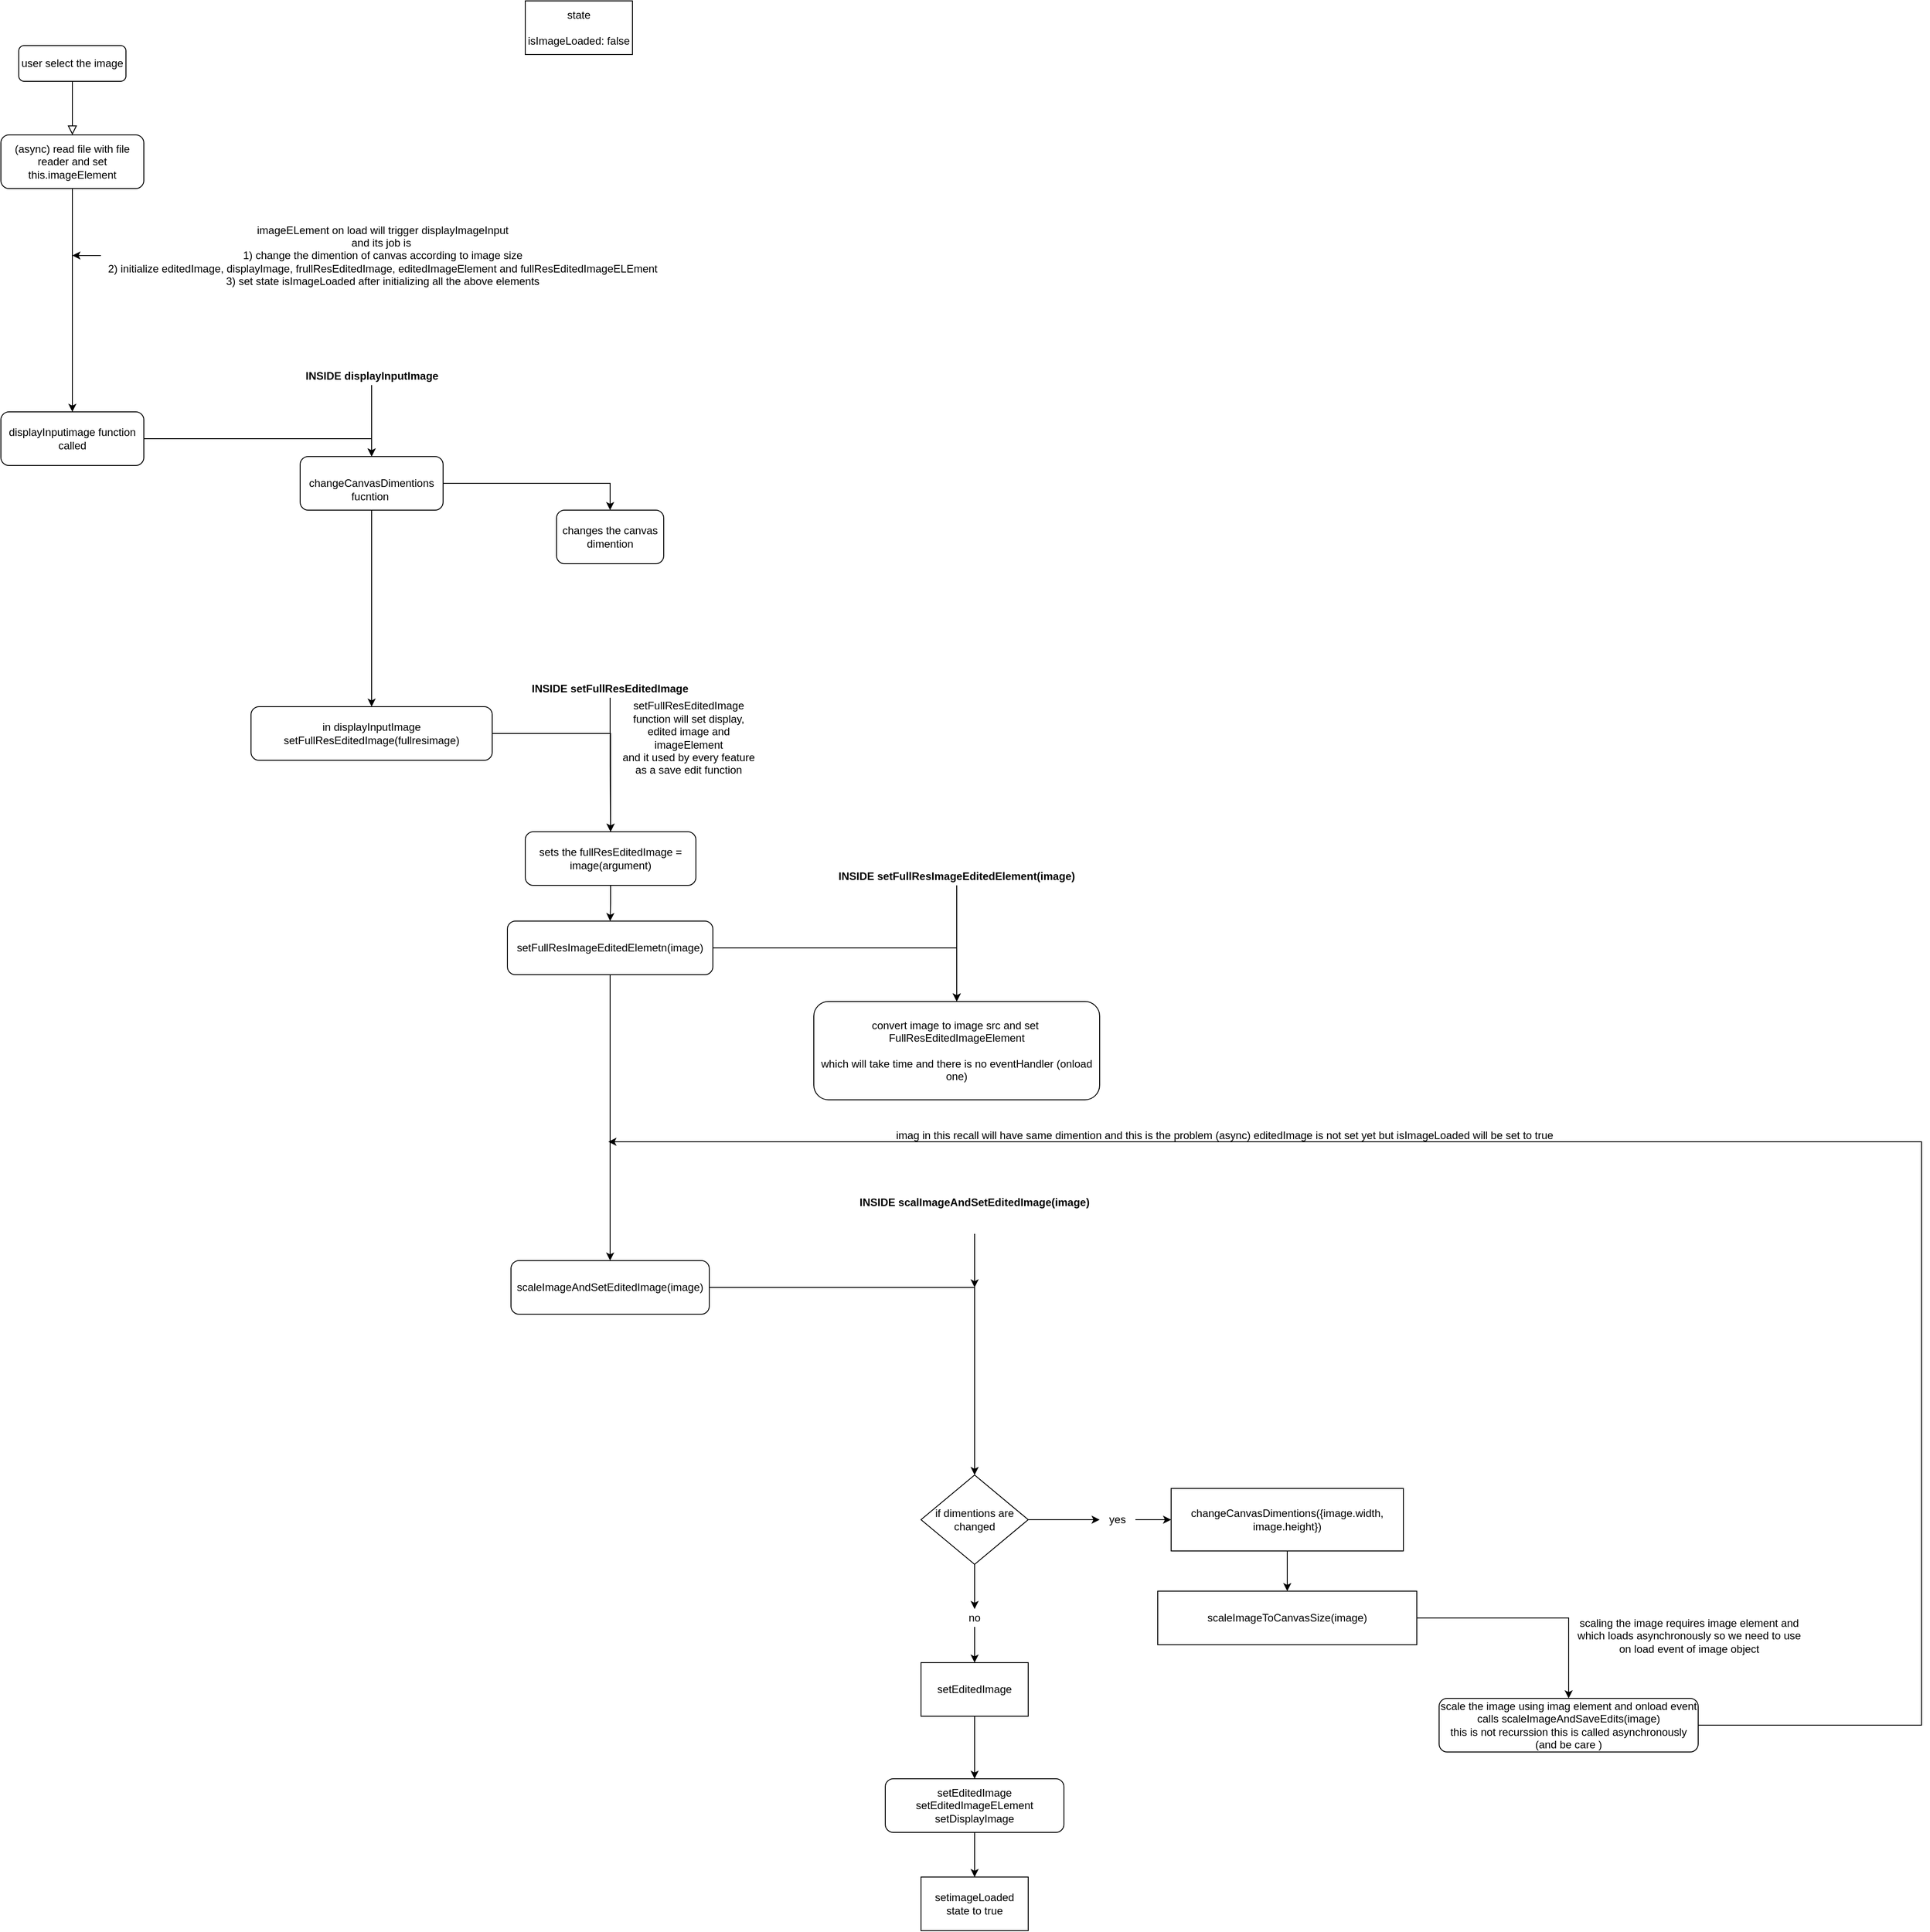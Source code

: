 <mxfile version="13.6.10" type="github">
  <diagram id="C5RBs43oDa-KdzZeNtuy" name="Page-1">
    <mxGraphModel dx="1038" dy="580" grid="1" gridSize="10" guides="1" tooltips="1" connect="1" arrows="1" fold="1" page="1" pageScale="1" pageWidth="827" pageHeight="1169" math="0" shadow="0">
      <root>
        <mxCell id="WIyWlLk6GJQsqaUBKTNV-0" />
        <mxCell id="WIyWlLk6GJQsqaUBKTNV-1" parent="WIyWlLk6GJQsqaUBKTNV-0" />
        <mxCell id="WIyWlLk6GJQsqaUBKTNV-2" value="" style="rounded=0;html=1;jettySize=auto;orthogonalLoop=1;fontSize=11;endArrow=block;endFill=0;endSize=8;strokeWidth=1;shadow=0;labelBackgroundColor=none;edgeStyle=orthogonalEdgeStyle;" parent="WIyWlLk6GJQsqaUBKTNV-1" source="WIyWlLk6GJQsqaUBKTNV-3" target="NL-iQvpmblvvPp2dX9uP-1" edge="1">
          <mxGeometry relative="1" as="geometry">
            <mxPoint x="220" y="170" as="targetPoint" />
          </mxGeometry>
        </mxCell>
        <mxCell id="WIyWlLk6GJQsqaUBKTNV-3" value="user select the image" style="rounded=1;whiteSpace=wrap;html=1;fontSize=12;glass=0;strokeWidth=1;shadow=0;" parent="WIyWlLk6GJQsqaUBKTNV-1" vertex="1">
          <mxGeometry x="140" y="50" width="120" height="40" as="geometry" />
        </mxCell>
        <mxCell id="NL-iQvpmblvvPp2dX9uP-0" value="state&lt;br&gt;&lt;br&gt;isImageLoaded: false&lt;br&gt;" style="rounded=0;whiteSpace=wrap;html=1;" vertex="1" parent="WIyWlLk6GJQsqaUBKTNV-1">
          <mxGeometry x="707" width="120" height="60" as="geometry" />
        </mxCell>
        <mxCell id="NL-iQvpmblvvPp2dX9uP-2" style="edgeStyle=orthogonalEdgeStyle;rounded=0;orthogonalLoop=1;jettySize=auto;html=1;" edge="1" parent="WIyWlLk6GJQsqaUBKTNV-1" source="NL-iQvpmblvvPp2dX9uP-1" target="NL-iQvpmblvvPp2dX9uP-4">
          <mxGeometry relative="1" as="geometry">
            <mxPoint x="220" y="390" as="targetPoint" />
          </mxGeometry>
        </mxCell>
        <mxCell id="NL-iQvpmblvvPp2dX9uP-1" value="(async) read file with file reader and set this.imageElement" style="rounded=1;whiteSpace=wrap;html=1;" vertex="1" parent="WIyWlLk6GJQsqaUBKTNV-1">
          <mxGeometry x="120" y="150" width="160" height="60" as="geometry" />
        </mxCell>
        <mxCell id="NL-iQvpmblvvPp2dX9uP-64" style="edgeStyle=orthogonalEdgeStyle;rounded=0;orthogonalLoop=1;jettySize=auto;html=1;" edge="1" parent="WIyWlLk6GJQsqaUBKTNV-1" source="NL-iQvpmblvvPp2dX9uP-3">
          <mxGeometry relative="1" as="geometry">
            <mxPoint x="200" y="285" as="targetPoint" />
          </mxGeometry>
        </mxCell>
        <mxCell id="NL-iQvpmblvvPp2dX9uP-3" value="imageELement on load will trigger displayImageInput&lt;br&gt;and its job is&amp;nbsp;&lt;br&gt;1) change the dimention of canvas according to image size&lt;br&gt;2) initialize editedImage, displayImage, frullResEditedImage, editedImageElement and fullResEditedImageELEment&lt;br&gt;3) set state isImageLoaded after initializing all the above elements" style="text;html=1;align=center;verticalAlign=middle;resizable=0;points=[];autosize=1;" vertex="1" parent="WIyWlLk6GJQsqaUBKTNV-1">
          <mxGeometry x="232" y="250" width="630" height="70" as="geometry" />
        </mxCell>
        <mxCell id="NL-iQvpmblvvPp2dX9uP-18" style="edgeStyle=orthogonalEdgeStyle;rounded=0;orthogonalLoop=1;jettySize=auto;html=1;entryX=0.5;entryY=0;entryDx=0;entryDy=0;" edge="1" parent="WIyWlLk6GJQsqaUBKTNV-1" source="NL-iQvpmblvvPp2dX9uP-4" target="NL-iQvpmblvvPp2dX9uP-8">
          <mxGeometry relative="1" as="geometry" />
        </mxCell>
        <mxCell id="NL-iQvpmblvvPp2dX9uP-4" value="displayInputimage function called" style="rounded=1;whiteSpace=wrap;html=1;" vertex="1" parent="WIyWlLk6GJQsqaUBKTNV-1">
          <mxGeometry x="120" y="460" width="160" height="60" as="geometry" />
        </mxCell>
        <mxCell id="NL-iQvpmblvvPp2dX9uP-12" value="" style="edgeStyle=orthogonalEdgeStyle;rounded=0;orthogonalLoop=1;jettySize=auto;html=1;" edge="1" parent="WIyWlLk6GJQsqaUBKTNV-1" source="NL-iQvpmblvvPp2dX9uP-8" target="NL-iQvpmblvvPp2dX9uP-11">
          <mxGeometry relative="1" as="geometry" />
        </mxCell>
        <mxCell id="NL-iQvpmblvvPp2dX9uP-23" style="edgeStyle=orthogonalEdgeStyle;rounded=0;orthogonalLoop=1;jettySize=auto;html=1;entryX=0.5;entryY=0;entryDx=0;entryDy=0;" edge="1" parent="WIyWlLk6GJQsqaUBKTNV-1" source="NL-iQvpmblvvPp2dX9uP-8" target="NL-iQvpmblvvPp2dX9uP-24">
          <mxGeometry relative="1" as="geometry">
            <mxPoint x="750" y="540" as="targetPoint" />
          </mxGeometry>
        </mxCell>
        <mxCell id="NL-iQvpmblvvPp2dX9uP-8" value="&lt;br&gt;changeCanvasDimentions fucntion&amp;nbsp;" style="whiteSpace=wrap;html=1;rounded=1;" vertex="1" parent="WIyWlLk6GJQsqaUBKTNV-1">
          <mxGeometry x="455" y="510" width="160" height="60" as="geometry" />
        </mxCell>
        <mxCell id="NL-iQvpmblvvPp2dX9uP-25" style="edgeStyle=orthogonalEdgeStyle;rounded=0;orthogonalLoop=1;jettySize=auto;html=1;" edge="1" parent="WIyWlLk6GJQsqaUBKTNV-1" source="NL-iQvpmblvvPp2dX9uP-11" target="NL-iQvpmblvvPp2dX9uP-13">
          <mxGeometry relative="1" as="geometry" />
        </mxCell>
        <mxCell id="NL-iQvpmblvvPp2dX9uP-11" value="in displayInputImage&lt;br&gt;setFullResEditedImage(fullresimage)" style="whiteSpace=wrap;html=1;rounded=1;" vertex="1" parent="WIyWlLk6GJQsqaUBKTNV-1">
          <mxGeometry x="400" y="790" width="270" height="60" as="geometry" />
        </mxCell>
        <mxCell id="NL-iQvpmblvvPp2dX9uP-28" style="edgeStyle=orthogonalEdgeStyle;rounded=0;orthogonalLoop=1;jettySize=auto;html=1;" edge="1" parent="WIyWlLk6GJQsqaUBKTNV-1" source="NL-iQvpmblvvPp2dX9uP-13" target="NL-iQvpmblvvPp2dX9uP-29">
          <mxGeometry relative="1" as="geometry">
            <mxPoint x="802" y="1040" as="targetPoint" />
          </mxGeometry>
        </mxCell>
        <mxCell id="NL-iQvpmblvvPp2dX9uP-13" value="sets the fullResEditedImage = image(argument)" style="whiteSpace=wrap;html=1;rounded=1;" vertex="1" parent="WIyWlLk6GJQsqaUBKTNV-1">
          <mxGeometry x="707" y="930" width="191" height="60" as="geometry" />
        </mxCell>
        <mxCell id="NL-iQvpmblvvPp2dX9uP-15" value="setFullResEditedImage function will set display, edited image and imageElement&lt;br&gt;and it used by every feature as a save edit function&lt;br&gt;" style="text;html=1;strokeColor=none;fillColor=none;align=center;verticalAlign=middle;whiteSpace=wrap;rounded=0;" vertex="1" parent="WIyWlLk6GJQsqaUBKTNV-1">
          <mxGeometry x="810" y="780" width="160" height="90" as="geometry" />
        </mxCell>
        <mxCell id="NL-iQvpmblvvPp2dX9uP-22" style="edgeStyle=orthogonalEdgeStyle;rounded=0;orthogonalLoop=1;jettySize=auto;html=1;entryX=0.5;entryY=0;entryDx=0;entryDy=0;" edge="1" parent="WIyWlLk6GJQsqaUBKTNV-1" source="NL-iQvpmblvvPp2dX9uP-21" target="NL-iQvpmblvvPp2dX9uP-8">
          <mxGeometry relative="1" as="geometry" />
        </mxCell>
        <mxCell id="NL-iQvpmblvvPp2dX9uP-21" value="&lt;b&gt;INSIDE displayInputImage&lt;/b&gt;" style="text;html=1;strokeColor=none;fillColor=none;align=center;verticalAlign=middle;whiteSpace=wrap;rounded=0;" vertex="1" parent="WIyWlLk6GJQsqaUBKTNV-1">
          <mxGeometry x="432.5" y="410" width="205" height="20" as="geometry" />
        </mxCell>
        <mxCell id="NL-iQvpmblvvPp2dX9uP-24" value="changes the canvas dimention" style="rounded=1;whiteSpace=wrap;html=1;" vertex="1" parent="WIyWlLk6GJQsqaUBKTNV-1">
          <mxGeometry x="742" y="570" width="120" height="60" as="geometry" />
        </mxCell>
        <mxCell id="NL-iQvpmblvvPp2dX9uP-27" style="edgeStyle=orthogonalEdgeStyle;rounded=0;orthogonalLoop=1;jettySize=auto;html=1;entryX=0.5;entryY=0;entryDx=0;entryDy=0;" edge="1" parent="WIyWlLk6GJQsqaUBKTNV-1" source="NL-iQvpmblvvPp2dX9uP-26" target="NL-iQvpmblvvPp2dX9uP-13">
          <mxGeometry relative="1" as="geometry" />
        </mxCell>
        <mxCell id="NL-iQvpmblvvPp2dX9uP-26" value="&lt;b&gt;INSIDE setFullResEditedImage&lt;/b&gt;" style="text;html=1;strokeColor=none;fillColor=none;align=center;verticalAlign=middle;whiteSpace=wrap;rounded=0;" vertex="1" parent="WIyWlLk6GJQsqaUBKTNV-1">
          <mxGeometry x="687" y="760" width="230" height="20" as="geometry" />
        </mxCell>
        <mxCell id="NL-iQvpmblvvPp2dX9uP-33" style="edgeStyle=orthogonalEdgeStyle;rounded=0;orthogonalLoop=1;jettySize=auto;html=1;" edge="1" parent="WIyWlLk6GJQsqaUBKTNV-1" source="NL-iQvpmblvvPp2dX9uP-29" target="NL-iQvpmblvvPp2dX9uP-34">
          <mxGeometry relative="1" as="geometry">
            <mxPoint x="1190" y="1160" as="targetPoint" />
          </mxGeometry>
        </mxCell>
        <mxCell id="NL-iQvpmblvvPp2dX9uP-37" style="edgeStyle=orthogonalEdgeStyle;rounded=0;orthogonalLoop=1;jettySize=auto;html=1;entryX=0.5;entryY=0;entryDx=0;entryDy=0;" edge="1" parent="WIyWlLk6GJQsqaUBKTNV-1" source="NL-iQvpmblvvPp2dX9uP-29" target="NL-iQvpmblvvPp2dX9uP-32">
          <mxGeometry relative="1" as="geometry" />
        </mxCell>
        <mxCell id="NL-iQvpmblvvPp2dX9uP-29" value="setFullResImageEditedElemetn(image)" style="rounded=1;whiteSpace=wrap;html=1;" vertex="1" parent="WIyWlLk6GJQsqaUBKTNV-1">
          <mxGeometry x="687" y="1030" width="230" height="60" as="geometry" />
        </mxCell>
        <mxCell id="NL-iQvpmblvvPp2dX9uP-38" style="edgeStyle=orthogonalEdgeStyle;rounded=0;orthogonalLoop=1;jettySize=auto;html=1;" edge="1" parent="WIyWlLk6GJQsqaUBKTNV-1" source="NL-iQvpmblvvPp2dX9uP-32" target="NL-iQvpmblvvPp2dX9uP-44">
          <mxGeometry relative="1" as="geometry">
            <mxPoint x="1190" y="1610" as="targetPoint" />
          </mxGeometry>
        </mxCell>
        <mxCell id="NL-iQvpmblvvPp2dX9uP-32" value="scaleImageAndSetEditedImage(image)" style="rounded=1;whiteSpace=wrap;html=1;" vertex="1" parent="WIyWlLk6GJQsqaUBKTNV-1">
          <mxGeometry x="691" y="1410" width="222" height="60" as="geometry" />
        </mxCell>
        <mxCell id="NL-iQvpmblvvPp2dX9uP-34" value="convert image to image src and set&amp;nbsp;&lt;br&gt;FullResEditedImageElement&lt;br&gt;&lt;br&gt;which will take time and there is no eventHandler (onload one)" style="rounded=1;whiteSpace=wrap;html=1;" vertex="1" parent="WIyWlLk6GJQsqaUBKTNV-1">
          <mxGeometry x="1030" y="1120" width="320" height="110" as="geometry" />
        </mxCell>
        <mxCell id="NL-iQvpmblvvPp2dX9uP-36" style="edgeStyle=orthogonalEdgeStyle;rounded=0;orthogonalLoop=1;jettySize=auto;html=1;entryX=0.5;entryY=0;entryDx=0;entryDy=0;" edge="1" parent="WIyWlLk6GJQsqaUBKTNV-1" source="NL-iQvpmblvvPp2dX9uP-35" target="NL-iQvpmblvvPp2dX9uP-34">
          <mxGeometry relative="1" as="geometry" />
        </mxCell>
        <mxCell id="NL-iQvpmblvvPp2dX9uP-35" value="&lt;b&gt;INSIDE setFullResImageEditedElement(image)&lt;/b&gt;" style="text;html=1;strokeColor=none;fillColor=none;align=center;verticalAlign=middle;whiteSpace=wrap;rounded=0;" vertex="1" parent="WIyWlLk6GJQsqaUBKTNV-1">
          <mxGeometry x="1010" y="970" width="360" height="20" as="geometry" />
        </mxCell>
        <mxCell id="NL-iQvpmblvvPp2dX9uP-53" style="edgeStyle=orthogonalEdgeStyle;rounded=0;orthogonalLoop=1;jettySize=auto;html=1;" edge="1" parent="WIyWlLk6GJQsqaUBKTNV-1" source="NL-iQvpmblvvPp2dX9uP-41">
          <mxGeometry relative="1" as="geometry">
            <mxPoint x="1210" y="1440" as="targetPoint" />
          </mxGeometry>
        </mxCell>
        <mxCell id="NL-iQvpmblvvPp2dX9uP-41" value="&lt;b&gt;INSIDE scalImageAndSetEditedImage(image)&lt;/b&gt;" style="text;html=1;strokeColor=none;fillColor=none;align=center;verticalAlign=middle;whiteSpace=wrap;rounded=0;" vertex="1" parent="WIyWlLk6GJQsqaUBKTNV-1">
          <mxGeometry x="1020" y="1310" width="380" height="70" as="geometry" />
        </mxCell>
        <mxCell id="NL-iQvpmblvvPp2dX9uP-45" style="edgeStyle=orthogonalEdgeStyle;rounded=0;orthogonalLoop=1;jettySize=auto;html=1;" edge="1" parent="WIyWlLk6GJQsqaUBKTNV-1" source="NL-iQvpmblvvPp2dX9uP-44" target="NL-iQvpmblvvPp2dX9uP-48">
          <mxGeometry relative="1" as="geometry">
            <mxPoint x="1400" y="1700" as="targetPoint" />
          </mxGeometry>
        </mxCell>
        <mxCell id="NL-iQvpmblvvPp2dX9uP-46" style="edgeStyle=orthogonalEdgeStyle;rounded=0;orthogonalLoop=1;jettySize=auto;html=1;" edge="1" parent="WIyWlLk6GJQsqaUBKTNV-1" source="NL-iQvpmblvvPp2dX9uP-44" target="NL-iQvpmblvvPp2dX9uP-47">
          <mxGeometry relative="1" as="geometry">
            <mxPoint x="1210" y="1830" as="targetPoint" />
          </mxGeometry>
        </mxCell>
        <mxCell id="NL-iQvpmblvvPp2dX9uP-44" value="if dimentions are changed" style="rhombus;whiteSpace=wrap;html=1;" vertex="1" parent="WIyWlLk6GJQsqaUBKTNV-1">
          <mxGeometry x="1150" y="1650" width="120" height="100" as="geometry" />
        </mxCell>
        <mxCell id="NL-iQvpmblvvPp2dX9uP-49" style="edgeStyle=orthogonalEdgeStyle;rounded=0;orthogonalLoop=1;jettySize=auto;html=1;" edge="1" parent="WIyWlLk6GJQsqaUBKTNV-1" source="NL-iQvpmblvvPp2dX9uP-47" target="NL-iQvpmblvvPp2dX9uP-50">
          <mxGeometry relative="1" as="geometry">
            <mxPoint x="1210" y="1860" as="targetPoint" />
          </mxGeometry>
        </mxCell>
        <mxCell id="NL-iQvpmblvvPp2dX9uP-47" value="no" style="text;html=1;strokeColor=none;fillColor=none;align=center;verticalAlign=middle;whiteSpace=wrap;rounded=0;" vertex="1" parent="WIyWlLk6GJQsqaUBKTNV-1">
          <mxGeometry x="1190" y="1800" width="40" height="20" as="geometry" />
        </mxCell>
        <mxCell id="NL-iQvpmblvvPp2dX9uP-52" value="" style="edgeStyle=orthogonalEdgeStyle;rounded=0;orthogonalLoop=1;jettySize=auto;html=1;" edge="1" parent="WIyWlLk6GJQsqaUBKTNV-1" source="NL-iQvpmblvvPp2dX9uP-48" target="NL-iQvpmblvvPp2dX9uP-51">
          <mxGeometry relative="1" as="geometry" />
        </mxCell>
        <mxCell id="NL-iQvpmblvvPp2dX9uP-48" value="yes" style="text;html=1;strokeColor=none;fillColor=none;align=center;verticalAlign=middle;whiteSpace=wrap;rounded=0;" vertex="1" parent="WIyWlLk6GJQsqaUBKTNV-1">
          <mxGeometry x="1350" y="1690" width="40" height="20" as="geometry" />
        </mxCell>
        <mxCell id="NL-iQvpmblvvPp2dX9uP-62" style="edgeStyle=orthogonalEdgeStyle;rounded=0;orthogonalLoop=1;jettySize=auto;html=1;" edge="1" parent="WIyWlLk6GJQsqaUBKTNV-1" source="NL-iQvpmblvvPp2dX9uP-50" target="NL-iQvpmblvvPp2dX9uP-63">
          <mxGeometry relative="1" as="geometry">
            <mxPoint x="1210" y="2020" as="targetPoint" />
          </mxGeometry>
        </mxCell>
        <mxCell id="NL-iQvpmblvvPp2dX9uP-50" value="setEditedImage" style="rounded=0;whiteSpace=wrap;html=1;" vertex="1" parent="WIyWlLk6GJQsqaUBKTNV-1">
          <mxGeometry x="1150" y="1860" width="120" height="60" as="geometry" />
        </mxCell>
        <mxCell id="NL-iQvpmblvvPp2dX9uP-54" style="edgeStyle=orthogonalEdgeStyle;rounded=0;orthogonalLoop=1;jettySize=auto;html=1;" edge="1" parent="WIyWlLk6GJQsqaUBKTNV-1" source="NL-iQvpmblvvPp2dX9uP-51" target="NL-iQvpmblvvPp2dX9uP-55">
          <mxGeometry relative="1" as="geometry">
            <mxPoint x="1560" y="1780" as="targetPoint" />
          </mxGeometry>
        </mxCell>
        <mxCell id="NL-iQvpmblvvPp2dX9uP-51" value="changeCanvasDimentions({image.width, image.height})" style="whiteSpace=wrap;html=1;" vertex="1" parent="WIyWlLk6GJQsqaUBKTNV-1">
          <mxGeometry x="1430" y="1665" width="260" height="70" as="geometry" />
        </mxCell>
        <mxCell id="NL-iQvpmblvvPp2dX9uP-56" style="edgeStyle=orthogonalEdgeStyle;rounded=0;orthogonalLoop=1;jettySize=auto;html=1;" edge="1" parent="WIyWlLk6GJQsqaUBKTNV-1" source="NL-iQvpmblvvPp2dX9uP-55" target="NL-iQvpmblvvPp2dX9uP-57">
          <mxGeometry relative="1" as="geometry">
            <mxPoint x="1820" y="1810" as="targetPoint" />
          </mxGeometry>
        </mxCell>
        <mxCell id="NL-iQvpmblvvPp2dX9uP-55" value="scaleImageToCanvasSize(image)" style="rounded=0;whiteSpace=wrap;html=1;" vertex="1" parent="WIyWlLk6GJQsqaUBKTNV-1">
          <mxGeometry x="1415" y="1780" width="290" height="60" as="geometry" />
        </mxCell>
        <mxCell id="NL-iQvpmblvvPp2dX9uP-59" style="edgeStyle=orthogonalEdgeStyle;rounded=0;orthogonalLoop=1;jettySize=auto;html=1;" edge="1" parent="WIyWlLk6GJQsqaUBKTNV-1" source="NL-iQvpmblvvPp2dX9uP-57">
          <mxGeometry relative="1" as="geometry">
            <mxPoint x="800" y="1277" as="targetPoint" />
            <Array as="points">
              <mxPoint x="2270" y="1930" />
              <mxPoint x="2270" y="1277" />
            </Array>
          </mxGeometry>
        </mxCell>
        <mxCell id="NL-iQvpmblvvPp2dX9uP-57" value="scale the image using imag element and onload event calls scaleImageAndSaveEdits(image)&lt;br&gt;this is not recurssion this is called asynchronously (and be care )" style="rounded=1;whiteSpace=wrap;html=1;" vertex="1" parent="WIyWlLk6GJQsqaUBKTNV-1">
          <mxGeometry x="1730" y="1900" width="290" height="60" as="geometry" />
        </mxCell>
        <mxCell id="NL-iQvpmblvvPp2dX9uP-58" value="scaling the image requires image element and which loads asynchronously so we need to use on load event of image object" style="text;html=1;strokeColor=none;fillColor=none;align=center;verticalAlign=middle;whiteSpace=wrap;rounded=0;" vertex="1" parent="WIyWlLk6GJQsqaUBKTNV-1">
          <mxGeometry x="1880" y="1770" width="260" height="120" as="geometry" />
        </mxCell>
        <mxCell id="NL-iQvpmblvvPp2dX9uP-61" value="imag in this recall will have same dimention and this is the problem (async) editedImage is not set yet but isImageLoaded will be set to true" style="text;html=1;strokeColor=none;fillColor=none;align=center;verticalAlign=middle;whiteSpace=wrap;rounded=0;" vertex="1" parent="WIyWlLk6GJQsqaUBKTNV-1">
          <mxGeometry x="1050" y="1260" width="880" height="20" as="geometry" />
        </mxCell>
        <mxCell id="NL-iQvpmblvvPp2dX9uP-65" style="edgeStyle=orthogonalEdgeStyle;rounded=0;orthogonalLoop=1;jettySize=auto;html=1;" edge="1" parent="WIyWlLk6GJQsqaUBKTNV-1" source="NL-iQvpmblvvPp2dX9uP-63" target="NL-iQvpmblvvPp2dX9uP-66">
          <mxGeometry relative="1" as="geometry">
            <mxPoint x="1210" y="2130" as="targetPoint" />
          </mxGeometry>
        </mxCell>
        <mxCell id="NL-iQvpmblvvPp2dX9uP-63" value="setEditedImage&lt;br&gt;setEditedImageELement&lt;br&gt;setDisplayImage" style="rounded=1;whiteSpace=wrap;html=1;" vertex="1" parent="WIyWlLk6GJQsqaUBKTNV-1">
          <mxGeometry x="1110" y="1990" width="200" height="60" as="geometry" />
        </mxCell>
        <mxCell id="NL-iQvpmblvvPp2dX9uP-66" value="setimageLoaded state to true" style="rounded=0;whiteSpace=wrap;html=1;" vertex="1" parent="WIyWlLk6GJQsqaUBKTNV-1">
          <mxGeometry x="1150" y="2100" width="120" height="60" as="geometry" />
        </mxCell>
      </root>
    </mxGraphModel>
  </diagram>
</mxfile>
